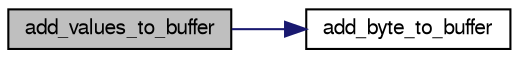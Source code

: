 digraph "add_values_to_buffer"
{
  edge [fontname="FreeSans",fontsize="10",labelfontname="FreeSans",labelfontsize="10"];
  node [fontname="FreeSans",fontsize="10",shape=record];
  rankdir="LR";
  Node1 [label="add_values_to_buffer",height=0.2,width=0.4,color="black", fillcolor="grey75", style="filled", fontcolor="black"];
  Node1 -> Node2 [color="midnightblue",fontsize="10",style="solid",fontname="FreeSans"];
  Node2 [label="add_byte_to_buffer",height=0.2,width=0.4,color="black", fillcolor="white", style="filled",URL="$high__speed__logger__direct__memory_8c.html#aefaf4b09a745736700f62d961c79c5ec",tooltip="Function adding a Byte to the local buffer. "];
}
